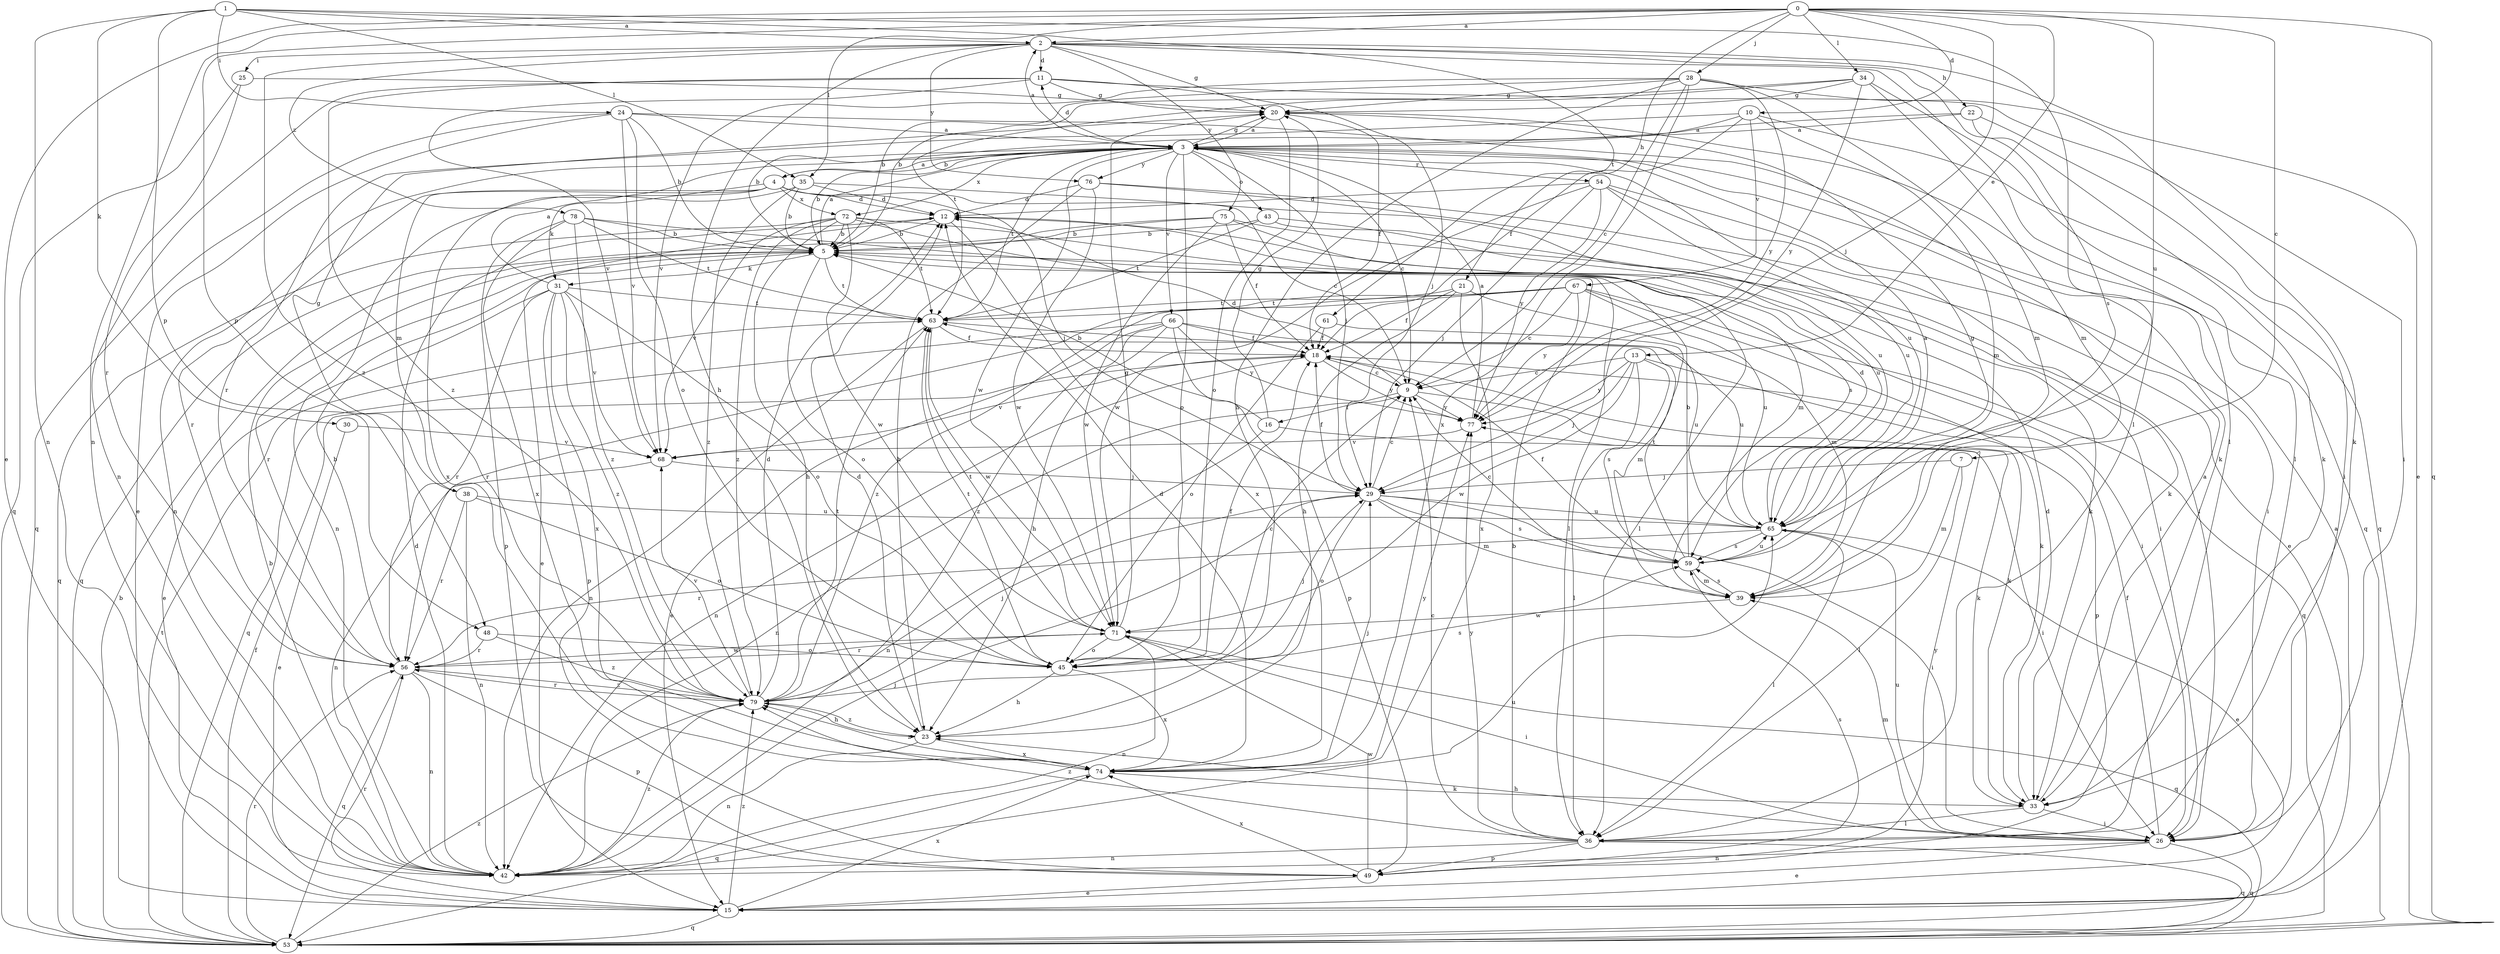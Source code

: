 strict digraph  {
0;
1;
2;
3;
4;
5;
7;
9;
10;
11;
12;
13;
15;
16;
18;
20;
21;
22;
23;
24;
25;
26;
28;
29;
30;
31;
33;
34;
35;
36;
38;
39;
42;
43;
45;
48;
49;
53;
54;
56;
59;
61;
63;
65;
66;
67;
68;
71;
72;
74;
75;
76;
77;
78;
79;
0 -> 2  [label=a];
0 -> 7  [label=c];
0 -> 10  [label=d];
0 -> 13  [label=e];
0 -> 15  [label=e];
0 -> 21  [label=h];
0 -> 28  [label=j];
0 -> 29  [label=j];
0 -> 34  [label=l];
0 -> 35  [label=l];
0 -> 42  [label=n];
0 -> 48  [label=p];
0 -> 53  [label=q];
0 -> 65  [label=u];
1 -> 2  [label=a];
1 -> 24  [label=i];
1 -> 30  [label=k];
1 -> 35  [label=l];
1 -> 36  [label=l];
1 -> 42  [label=n];
1 -> 48  [label=p];
1 -> 61  [label=t];
2 -> 11  [label=d];
2 -> 15  [label=e];
2 -> 20  [label=g];
2 -> 22  [label=h];
2 -> 23  [label=h];
2 -> 25  [label=i];
2 -> 36  [label=l];
2 -> 59  [label=s];
2 -> 75  [label=y];
2 -> 76  [label=y];
2 -> 78  [label=z];
2 -> 79  [label=z];
3 -> 2  [label=a];
3 -> 4  [label=b];
3 -> 5  [label=b];
3 -> 9  [label=c];
3 -> 11  [label=d];
3 -> 20  [label=g];
3 -> 29  [label=j];
3 -> 42  [label=n];
3 -> 43  [label=o];
3 -> 45  [label=o];
3 -> 54  [label=r];
3 -> 63  [label=t];
3 -> 65  [label=u];
3 -> 66  [label=v];
3 -> 71  [label=w];
3 -> 72  [label=x];
3 -> 76  [label=y];
4 -> 3  [label=a];
4 -> 9  [label=c];
4 -> 12  [label=d];
4 -> 29  [label=j];
4 -> 31  [label=k];
4 -> 38  [label=m];
4 -> 56  [label=r];
4 -> 72  [label=x];
4 -> 74  [label=x];
5 -> 3  [label=a];
5 -> 26  [label=i];
5 -> 31  [label=k];
5 -> 45  [label=o];
5 -> 56  [label=r];
5 -> 63  [label=t];
7 -> 29  [label=j];
7 -> 36  [label=l];
7 -> 39  [label=m];
9 -> 12  [label=d];
9 -> 16  [label=f];
9 -> 33  [label=k];
9 -> 42  [label=n];
9 -> 77  [label=y];
10 -> 3  [label=a];
10 -> 18  [label=f];
10 -> 39  [label=m];
10 -> 53  [label=q];
10 -> 56  [label=r];
10 -> 67  [label=v];
11 -> 20  [label=g];
11 -> 26  [label=i];
11 -> 29  [label=j];
11 -> 42  [label=n];
11 -> 68  [label=v];
11 -> 79  [label=z];
12 -> 5  [label=b];
12 -> 15  [label=e];
12 -> 74  [label=x];
13 -> 9  [label=c];
13 -> 29  [label=j];
13 -> 36  [label=l];
13 -> 49  [label=p];
13 -> 59  [label=s];
13 -> 71  [label=w];
13 -> 77  [label=y];
15 -> 3  [label=a];
15 -> 53  [label=q];
15 -> 56  [label=r];
15 -> 74  [label=x];
15 -> 79  [label=z];
16 -> 5  [label=b];
16 -> 20  [label=g];
16 -> 26  [label=i];
16 -> 42  [label=n];
18 -> 9  [label=c];
18 -> 33  [label=k];
18 -> 42  [label=n];
18 -> 68  [label=v];
18 -> 77  [label=y];
20 -> 3  [label=a];
20 -> 18  [label=f];
20 -> 45  [label=o];
20 -> 53  [label=q];
21 -> 18  [label=f];
21 -> 23  [label=h];
21 -> 39  [label=m];
21 -> 63  [label=t];
21 -> 74  [label=x];
22 -> 3  [label=a];
22 -> 5  [label=b];
22 -> 26  [label=i];
22 -> 33  [label=k];
23 -> 12  [label=d];
23 -> 42  [label=n];
23 -> 74  [label=x];
23 -> 79  [label=z];
24 -> 3  [label=a];
24 -> 5  [label=b];
24 -> 15  [label=e];
24 -> 33  [label=k];
24 -> 45  [label=o];
24 -> 53  [label=q];
24 -> 68  [label=v];
25 -> 20  [label=g];
25 -> 53  [label=q];
25 -> 56  [label=r];
26 -> 15  [label=e];
26 -> 18  [label=f];
26 -> 23  [label=h];
26 -> 39  [label=m];
26 -> 42  [label=n];
26 -> 53  [label=q];
26 -> 65  [label=u];
28 -> 5  [label=b];
28 -> 9  [label=c];
28 -> 20  [label=g];
28 -> 23  [label=h];
28 -> 33  [label=k];
28 -> 39  [label=m];
28 -> 68  [label=v];
28 -> 74  [label=x];
28 -> 77  [label=y];
29 -> 9  [label=c];
29 -> 18  [label=f];
29 -> 26  [label=i];
29 -> 39  [label=m];
29 -> 45  [label=o];
29 -> 59  [label=s];
29 -> 65  [label=u];
30 -> 15  [label=e];
30 -> 68  [label=v];
31 -> 3  [label=a];
31 -> 15  [label=e];
31 -> 45  [label=o];
31 -> 49  [label=p];
31 -> 56  [label=r];
31 -> 63  [label=t];
31 -> 68  [label=v];
31 -> 74  [label=x];
31 -> 79  [label=z];
33 -> 3  [label=a];
33 -> 12  [label=d];
33 -> 26  [label=i];
33 -> 36  [label=l];
34 -> 5  [label=b];
34 -> 20  [label=g];
34 -> 36  [label=l];
34 -> 39  [label=m];
34 -> 63  [label=t];
34 -> 77  [label=y];
35 -> 5  [label=b];
35 -> 12  [label=d];
35 -> 42  [label=n];
35 -> 65  [label=u];
35 -> 79  [label=z];
36 -> 5  [label=b];
36 -> 9  [label=c];
36 -> 42  [label=n];
36 -> 49  [label=p];
36 -> 53  [label=q];
36 -> 77  [label=y];
36 -> 79  [label=z];
38 -> 20  [label=g];
38 -> 42  [label=n];
38 -> 45  [label=o];
38 -> 56  [label=r];
38 -> 65  [label=u];
39 -> 59  [label=s];
39 -> 71  [label=w];
42 -> 5  [label=b];
42 -> 12  [label=d];
42 -> 29  [label=j];
42 -> 65  [label=u];
42 -> 79  [label=z];
43 -> 5  [label=b];
43 -> 33  [label=k];
43 -> 63  [label=t];
43 -> 65  [label=u];
45 -> 9  [label=c];
45 -> 18  [label=f];
45 -> 23  [label=h];
45 -> 29  [label=j];
45 -> 63  [label=t];
45 -> 74  [label=x];
48 -> 45  [label=o];
48 -> 56  [label=r];
48 -> 79  [label=z];
49 -> 15  [label=e];
49 -> 59  [label=s];
49 -> 71  [label=w];
49 -> 74  [label=x];
49 -> 77  [label=y];
53 -> 5  [label=b];
53 -> 18  [label=f];
53 -> 56  [label=r];
53 -> 63  [label=t];
53 -> 79  [label=z];
54 -> 12  [label=d];
54 -> 26  [label=i];
54 -> 29  [label=j];
54 -> 33  [label=k];
54 -> 65  [label=u];
54 -> 71  [label=w];
54 -> 77  [label=y];
56 -> 5  [label=b];
56 -> 42  [label=n];
56 -> 49  [label=p];
56 -> 53  [label=q];
56 -> 71  [label=w];
56 -> 79  [label=z];
59 -> 5  [label=b];
59 -> 9  [label=c];
59 -> 18  [label=f];
59 -> 20  [label=g];
59 -> 39  [label=m];
59 -> 63  [label=t];
59 -> 65  [label=u];
61 -> 18  [label=f];
61 -> 39  [label=m];
61 -> 45  [label=o];
63 -> 18  [label=f];
63 -> 42  [label=n];
63 -> 65  [label=u];
63 -> 71  [label=w];
65 -> 3  [label=a];
65 -> 12  [label=d];
65 -> 15  [label=e];
65 -> 36  [label=l];
65 -> 56  [label=r];
65 -> 59  [label=s];
66 -> 15  [label=e];
66 -> 18  [label=f];
66 -> 23  [label=h];
66 -> 49  [label=p];
66 -> 53  [label=q];
66 -> 65  [label=u];
66 -> 77  [label=y];
66 -> 79  [label=z];
67 -> 9  [label=c];
67 -> 33  [label=k];
67 -> 53  [label=q];
67 -> 56  [label=r];
67 -> 63  [label=t];
67 -> 65  [label=u];
67 -> 77  [label=y];
67 -> 79  [label=z];
68 -> 29  [label=j];
68 -> 42  [label=n];
71 -> 20  [label=g];
71 -> 26  [label=i];
71 -> 42  [label=n];
71 -> 45  [label=o];
71 -> 53  [label=q];
71 -> 56  [label=r];
71 -> 63  [label=t];
72 -> 5  [label=b];
72 -> 23  [label=h];
72 -> 36  [label=l];
72 -> 39  [label=m];
72 -> 53  [label=q];
72 -> 63  [label=t];
72 -> 68  [label=v];
72 -> 71  [label=w];
72 -> 79  [label=z];
74 -> 12  [label=d];
74 -> 29  [label=j];
74 -> 33  [label=k];
74 -> 53  [label=q];
74 -> 77  [label=y];
74 -> 79  [label=z];
75 -> 5  [label=b];
75 -> 18  [label=f];
75 -> 26  [label=i];
75 -> 36  [label=l];
75 -> 53  [label=q];
75 -> 71  [label=w];
76 -> 12  [label=d];
76 -> 15  [label=e];
76 -> 23  [label=h];
76 -> 26  [label=i];
76 -> 71  [label=w];
77 -> 3  [label=a];
77 -> 68  [label=v];
78 -> 5  [label=b];
78 -> 49  [label=p];
78 -> 59  [label=s];
78 -> 63  [label=t];
78 -> 74  [label=x];
78 -> 79  [label=z];
79 -> 12  [label=d];
79 -> 23  [label=h];
79 -> 29  [label=j];
79 -> 56  [label=r];
79 -> 59  [label=s];
79 -> 63  [label=t];
79 -> 68  [label=v];
}

